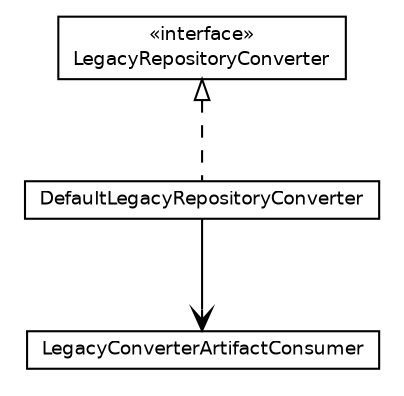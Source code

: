 #!/usr/local/bin/dot
#
# Class diagram 
# Generated by UmlGraph version 4.6 (http://www.spinellis.gr/sw/umlgraph)
#

digraph G {
	edge [fontname="Helvetica",fontsize=10,labelfontname="Helvetica",labelfontsize=10];
	node [fontname="Helvetica",fontsize=10,shape=plaintext];
	// org.apache.maven.archiva.converter.legacy.LegacyRepositoryConverter
	c20634 [label=<<table border="0" cellborder="1" cellspacing="0" cellpadding="2" port="p" href="./LegacyRepositoryConverter.html">
		<tr><td><table border="0" cellspacing="0" cellpadding="1">
			<tr><td> &laquo;interface&raquo; </td></tr>
			<tr><td> LegacyRepositoryConverter </td></tr>
		</table></td></tr>
		</table>>, fontname="Helvetica", fontcolor="black", fontsize=9.0];
	// org.apache.maven.archiva.converter.legacy.LegacyConverterArtifactConsumer
	c20635 [label=<<table border="0" cellborder="1" cellspacing="0" cellpadding="2" port="p" href="./LegacyConverterArtifactConsumer.html">
		<tr><td><table border="0" cellspacing="0" cellpadding="1">
			<tr><td> LegacyConverterArtifactConsumer </td></tr>
		</table></td></tr>
		</table>>, fontname="Helvetica", fontcolor="black", fontsize=9.0];
	// org.apache.maven.archiva.converter.legacy.DefaultLegacyRepositoryConverter
	c20636 [label=<<table border="0" cellborder="1" cellspacing="0" cellpadding="2" port="p" href="./DefaultLegacyRepositoryConverter.html">
		<tr><td><table border="0" cellspacing="0" cellpadding="1">
			<tr><td> DefaultLegacyRepositoryConverter </td></tr>
		</table></td></tr>
		</table>>, fontname="Helvetica", fontcolor="black", fontsize=9.0];
	//org.apache.maven.archiva.converter.legacy.DefaultLegacyRepositoryConverter implements org.apache.maven.archiva.converter.legacy.LegacyRepositoryConverter
	c20634:p -> c20636:p [dir=back,arrowtail=empty,style=dashed];
	// org.apache.maven.archiva.converter.legacy.DefaultLegacyRepositoryConverter NAVASSOC org.apache.maven.archiva.converter.legacy.LegacyConverterArtifactConsumer
	c20636:p -> c20635:p [taillabel="", label="", headlabel="", fontname="Helvetica", fontcolor="black", fontsize=10.0, color="black", arrowhead=open];
}

